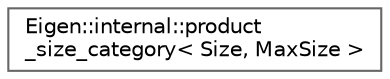 digraph "类继承关系图"
{
 // LATEX_PDF_SIZE
  bgcolor="transparent";
  edge [fontname=Helvetica,fontsize=10,labelfontname=Helvetica,labelfontsize=10];
  node [fontname=Helvetica,fontsize=10,shape=box,height=0.2,width=0.4];
  rankdir="LR";
  Node0 [id="Node000000",label="Eigen::internal::product\l_size_category\< Size, MaxSize \>",height=0.2,width=0.4,color="grey40", fillcolor="white", style="filled",URL="$struct_eigen_1_1internal_1_1product__size__category.html",tooltip=" "];
}
